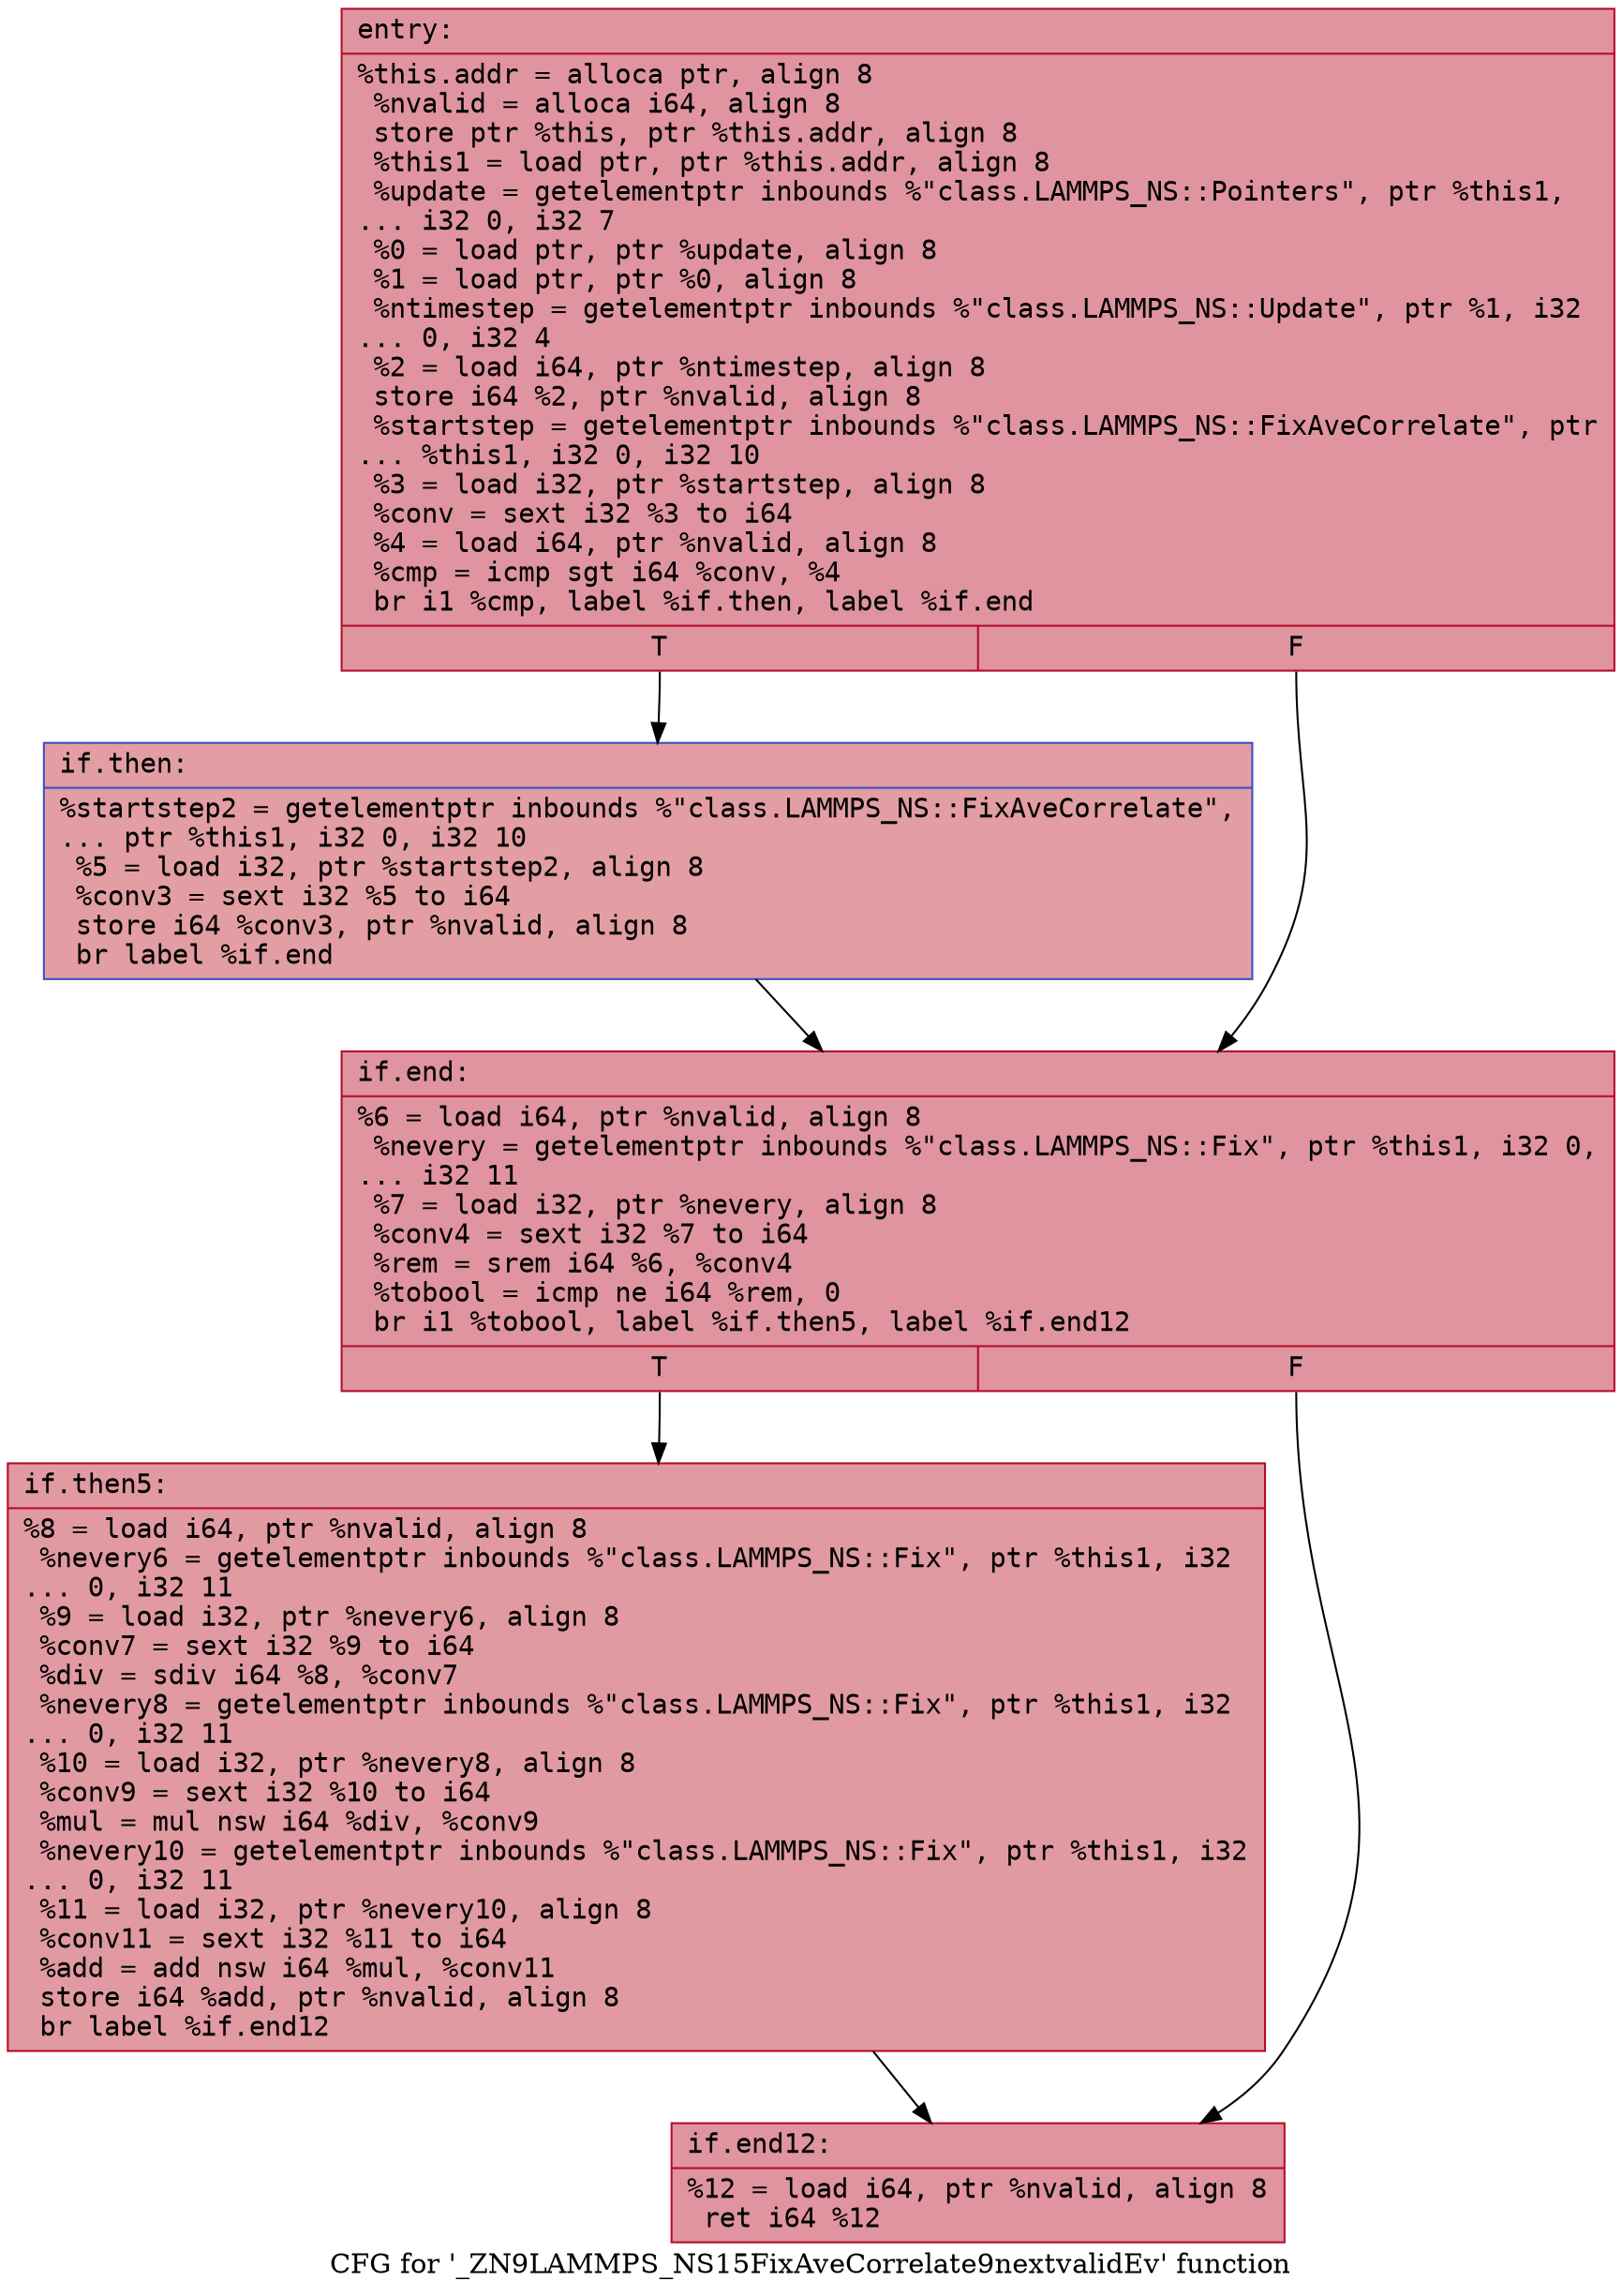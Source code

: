 digraph "CFG for '_ZN9LAMMPS_NS15FixAveCorrelate9nextvalidEv' function" {
	label="CFG for '_ZN9LAMMPS_NS15FixAveCorrelate9nextvalidEv' function";

	Node0x55703a9c6960 [shape=record,color="#b70d28ff", style=filled, fillcolor="#b70d2870" fontname="Courier",label="{entry:\l|  %this.addr = alloca ptr, align 8\l  %nvalid = alloca i64, align 8\l  store ptr %this, ptr %this.addr, align 8\l  %this1 = load ptr, ptr %this.addr, align 8\l  %update = getelementptr inbounds %\"class.LAMMPS_NS::Pointers\", ptr %this1,\l... i32 0, i32 7\l  %0 = load ptr, ptr %update, align 8\l  %1 = load ptr, ptr %0, align 8\l  %ntimestep = getelementptr inbounds %\"class.LAMMPS_NS::Update\", ptr %1, i32\l... 0, i32 4\l  %2 = load i64, ptr %ntimestep, align 8\l  store i64 %2, ptr %nvalid, align 8\l  %startstep = getelementptr inbounds %\"class.LAMMPS_NS::FixAveCorrelate\", ptr\l... %this1, i32 0, i32 10\l  %3 = load i32, ptr %startstep, align 8\l  %conv = sext i32 %3 to i64\l  %4 = load i64, ptr %nvalid, align 8\l  %cmp = icmp sgt i64 %conv, %4\l  br i1 %cmp, label %if.then, label %if.end\l|{<s0>T|<s1>F}}"];
	Node0x55703a9c6960:s0 -> Node0x55703a9c72c0[tooltip="entry -> if.then\nProbability 50.00%" ];
	Node0x55703a9c6960:s1 -> Node0x55703a9c7330[tooltip="entry -> if.end\nProbability 50.00%" ];
	Node0x55703a9c72c0 [shape=record,color="#3d50c3ff", style=filled, fillcolor="#be242e70" fontname="Courier",label="{if.then:\l|  %startstep2 = getelementptr inbounds %\"class.LAMMPS_NS::FixAveCorrelate\",\l... ptr %this1, i32 0, i32 10\l  %5 = load i32, ptr %startstep2, align 8\l  %conv3 = sext i32 %5 to i64\l  store i64 %conv3, ptr %nvalid, align 8\l  br label %if.end\l}"];
	Node0x55703a9c72c0 -> Node0x55703a9c7330[tooltip="if.then -> if.end\nProbability 100.00%" ];
	Node0x55703a9c7330 [shape=record,color="#b70d28ff", style=filled, fillcolor="#b70d2870" fontname="Courier",label="{if.end:\l|  %6 = load i64, ptr %nvalid, align 8\l  %nevery = getelementptr inbounds %\"class.LAMMPS_NS::Fix\", ptr %this1, i32 0,\l... i32 11\l  %7 = load i32, ptr %nevery, align 8\l  %conv4 = sext i32 %7 to i64\l  %rem = srem i64 %6, %conv4\l  %tobool = icmp ne i64 %rem, 0\l  br i1 %tobool, label %if.then5, label %if.end12\l|{<s0>T|<s1>F}}"];
	Node0x55703a9c7330:s0 -> Node0x55703a9c7cd0[tooltip="if.end -> if.then5\nProbability 62.50%" ];
	Node0x55703a9c7330:s1 -> Node0x55703a9c7d50[tooltip="if.end -> if.end12\nProbability 37.50%" ];
	Node0x55703a9c7cd0 [shape=record,color="#b70d28ff", style=filled, fillcolor="#bb1b2c70" fontname="Courier",label="{if.then5:\l|  %8 = load i64, ptr %nvalid, align 8\l  %nevery6 = getelementptr inbounds %\"class.LAMMPS_NS::Fix\", ptr %this1, i32\l... 0, i32 11\l  %9 = load i32, ptr %nevery6, align 8\l  %conv7 = sext i32 %9 to i64\l  %div = sdiv i64 %8, %conv7\l  %nevery8 = getelementptr inbounds %\"class.LAMMPS_NS::Fix\", ptr %this1, i32\l... 0, i32 11\l  %10 = load i32, ptr %nevery8, align 8\l  %conv9 = sext i32 %10 to i64\l  %mul = mul nsw i64 %div, %conv9\l  %nevery10 = getelementptr inbounds %\"class.LAMMPS_NS::Fix\", ptr %this1, i32\l... 0, i32 11\l  %11 = load i32, ptr %nevery10, align 8\l  %conv11 = sext i32 %11 to i64\l  %add = add nsw i64 %mul, %conv11\l  store i64 %add, ptr %nvalid, align 8\l  br label %if.end12\l}"];
	Node0x55703a9c7cd0 -> Node0x55703a9c7d50[tooltip="if.then5 -> if.end12\nProbability 100.00%" ];
	Node0x55703a9c7d50 [shape=record,color="#b70d28ff", style=filled, fillcolor="#b70d2870" fontname="Courier",label="{if.end12:\l|  %12 = load i64, ptr %nvalid, align 8\l  ret i64 %12\l}"];
}
